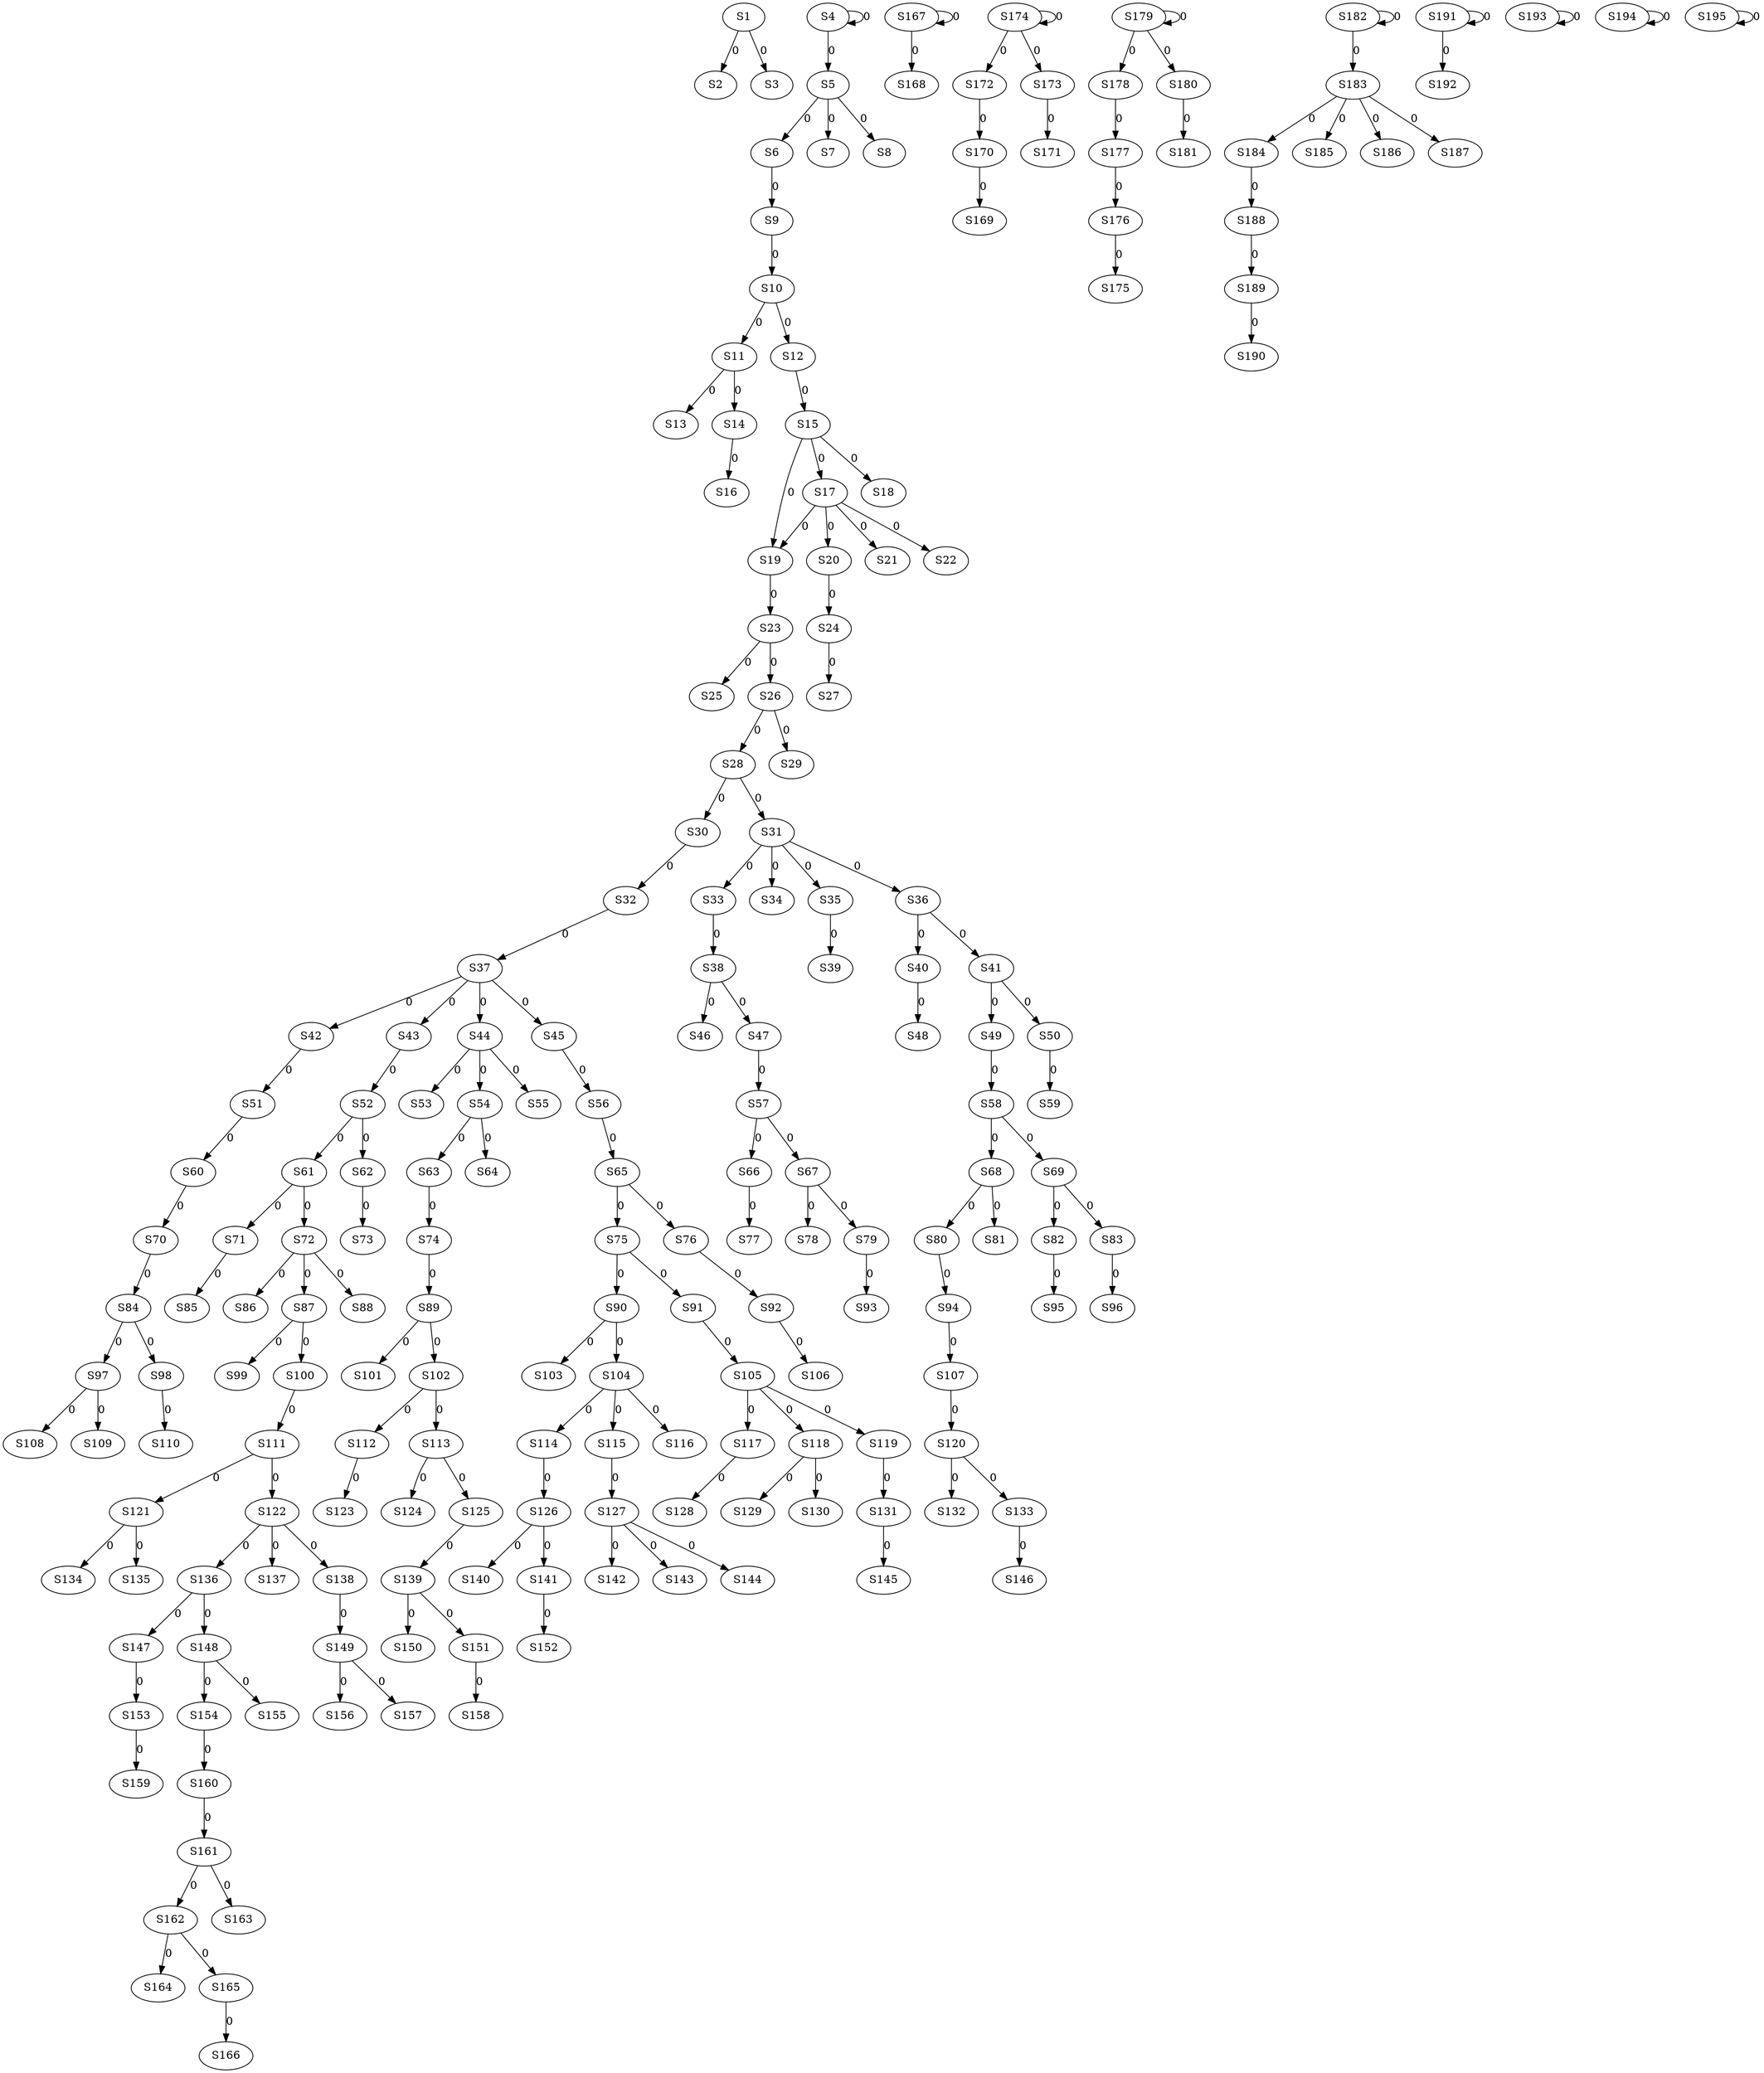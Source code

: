 strict digraph {
	S1 -> S2 [ label = 0 ];
	S1 -> S3 [ label = 0 ];
	S4 -> S4 [ label = 0 ];
	S4 -> S5 [ label = 0 ];
	S5 -> S6 [ label = 0 ];
	S5 -> S7 [ label = 0 ];
	S5 -> S8 [ label = 0 ];
	S6 -> S9 [ label = 0 ];
	S9 -> S10 [ label = 0 ];
	S10 -> S11 [ label = 0 ];
	S10 -> S12 [ label = 0 ];
	S11 -> S13 [ label = 0 ];
	S11 -> S14 [ label = 0 ];
	S12 -> S15 [ label = 0 ];
	S14 -> S16 [ label = 0 ];
	S15 -> S17 [ label = 0 ];
	S15 -> S18 [ label = 0 ];
	S17 -> S19 [ label = 0 ];
	S17 -> S20 [ label = 0 ];
	S17 -> S21 [ label = 0 ];
	S17 -> S22 [ label = 0 ];
	S19 -> S23 [ label = 0 ];
	S20 -> S24 [ label = 0 ];
	S23 -> S25 [ label = 0 ];
	S23 -> S26 [ label = 0 ];
	S24 -> S27 [ label = 0 ];
	S26 -> S28 [ label = 0 ];
	S26 -> S29 [ label = 0 ];
	S28 -> S30 [ label = 0 ];
	S28 -> S31 [ label = 0 ];
	S30 -> S32 [ label = 0 ];
	S31 -> S33 [ label = 0 ];
	S31 -> S34 [ label = 0 ];
	S31 -> S35 [ label = 0 ];
	S31 -> S36 [ label = 0 ];
	S32 -> S37 [ label = 0 ];
	S33 -> S38 [ label = 0 ];
	S35 -> S39 [ label = 0 ];
	S36 -> S40 [ label = 0 ];
	S36 -> S41 [ label = 0 ];
	S37 -> S42 [ label = 0 ];
	S37 -> S43 [ label = 0 ];
	S37 -> S44 [ label = 0 ];
	S37 -> S45 [ label = 0 ];
	S38 -> S46 [ label = 0 ];
	S38 -> S47 [ label = 0 ];
	S40 -> S48 [ label = 0 ];
	S41 -> S49 [ label = 0 ];
	S41 -> S50 [ label = 0 ];
	S42 -> S51 [ label = 0 ];
	S43 -> S52 [ label = 0 ];
	S44 -> S53 [ label = 0 ];
	S44 -> S54 [ label = 0 ];
	S44 -> S55 [ label = 0 ];
	S45 -> S56 [ label = 0 ];
	S47 -> S57 [ label = 0 ];
	S49 -> S58 [ label = 0 ];
	S50 -> S59 [ label = 0 ];
	S51 -> S60 [ label = 0 ];
	S52 -> S61 [ label = 0 ];
	S52 -> S62 [ label = 0 ];
	S54 -> S63 [ label = 0 ];
	S54 -> S64 [ label = 0 ];
	S56 -> S65 [ label = 0 ];
	S57 -> S66 [ label = 0 ];
	S57 -> S67 [ label = 0 ];
	S58 -> S68 [ label = 0 ];
	S58 -> S69 [ label = 0 ];
	S60 -> S70 [ label = 0 ];
	S61 -> S71 [ label = 0 ];
	S61 -> S72 [ label = 0 ];
	S62 -> S73 [ label = 0 ];
	S63 -> S74 [ label = 0 ];
	S65 -> S75 [ label = 0 ];
	S65 -> S76 [ label = 0 ];
	S66 -> S77 [ label = 0 ];
	S67 -> S78 [ label = 0 ];
	S67 -> S79 [ label = 0 ];
	S68 -> S80 [ label = 0 ];
	S68 -> S81 [ label = 0 ];
	S69 -> S82 [ label = 0 ];
	S69 -> S83 [ label = 0 ];
	S70 -> S84 [ label = 0 ];
	S71 -> S85 [ label = 0 ];
	S72 -> S86 [ label = 0 ];
	S72 -> S87 [ label = 0 ];
	S72 -> S88 [ label = 0 ];
	S74 -> S89 [ label = 0 ];
	S75 -> S90 [ label = 0 ];
	S75 -> S91 [ label = 0 ];
	S76 -> S92 [ label = 0 ];
	S79 -> S93 [ label = 0 ];
	S80 -> S94 [ label = 0 ];
	S82 -> S95 [ label = 0 ];
	S83 -> S96 [ label = 0 ];
	S84 -> S97 [ label = 0 ];
	S84 -> S98 [ label = 0 ];
	S87 -> S99 [ label = 0 ];
	S87 -> S100 [ label = 0 ];
	S89 -> S101 [ label = 0 ];
	S89 -> S102 [ label = 0 ];
	S90 -> S103 [ label = 0 ];
	S90 -> S104 [ label = 0 ];
	S91 -> S105 [ label = 0 ];
	S92 -> S106 [ label = 0 ];
	S94 -> S107 [ label = 0 ];
	S97 -> S108 [ label = 0 ];
	S97 -> S109 [ label = 0 ];
	S98 -> S110 [ label = 0 ];
	S100 -> S111 [ label = 0 ];
	S102 -> S112 [ label = 0 ];
	S102 -> S113 [ label = 0 ];
	S104 -> S114 [ label = 0 ];
	S104 -> S115 [ label = 0 ];
	S104 -> S116 [ label = 0 ];
	S105 -> S117 [ label = 0 ];
	S105 -> S118 [ label = 0 ];
	S105 -> S119 [ label = 0 ];
	S107 -> S120 [ label = 0 ];
	S111 -> S121 [ label = 0 ];
	S111 -> S122 [ label = 0 ];
	S112 -> S123 [ label = 0 ];
	S113 -> S124 [ label = 0 ];
	S113 -> S125 [ label = 0 ];
	S114 -> S126 [ label = 0 ];
	S115 -> S127 [ label = 0 ];
	S117 -> S128 [ label = 0 ];
	S118 -> S129 [ label = 0 ];
	S118 -> S130 [ label = 0 ];
	S119 -> S131 [ label = 0 ];
	S120 -> S132 [ label = 0 ];
	S120 -> S133 [ label = 0 ];
	S121 -> S134 [ label = 0 ];
	S121 -> S135 [ label = 0 ];
	S122 -> S136 [ label = 0 ];
	S122 -> S137 [ label = 0 ];
	S122 -> S138 [ label = 0 ];
	S125 -> S139 [ label = 0 ];
	S126 -> S140 [ label = 0 ];
	S126 -> S141 [ label = 0 ];
	S127 -> S142 [ label = 0 ];
	S127 -> S143 [ label = 0 ];
	S127 -> S144 [ label = 0 ];
	S131 -> S145 [ label = 0 ];
	S133 -> S146 [ label = 0 ];
	S136 -> S147 [ label = 0 ];
	S136 -> S148 [ label = 0 ];
	S138 -> S149 [ label = 0 ];
	S139 -> S150 [ label = 0 ];
	S139 -> S151 [ label = 0 ];
	S141 -> S152 [ label = 0 ];
	S147 -> S153 [ label = 0 ];
	S148 -> S154 [ label = 0 ];
	S148 -> S155 [ label = 0 ];
	S149 -> S156 [ label = 0 ];
	S149 -> S157 [ label = 0 ];
	S151 -> S158 [ label = 0 ];
	S153 -> S159 [ label = 0 ];
	S154 -> S160 [ label = 0 ];
	S160 -> S161 [ label = 0 ];
	S161 -> S162 [ label = 0 ];
	S161 -> S163 [ label = 0 ];
	S162 -> S164 [ label = 0 ];
	S162 -> S165 [ label = 0 ];
	S165 -> S166 [ label = 0 ];
	S167 -> S167 [ label = 0 ];
	S167 -> S168 [ label = 0 ];
	S170 -> S169 [ label = 0 ];
	S172 -> S170 [ label = 0 ];
	S173 -> S171 [ label = 0 ];
	S174 -> S172 [ label = 0 ];
	S174 -> S173 [ label = 0 ];
	S174 -> S174 [ label = 0 ];
	S176 -> S175 [ label = 0 ];
	S177 -> S176 [ label = 0 ];
	S178 -> S177 [ label = 0 ];
	S179 -> S178 [ label = 0 ];
	S179 -> S179 [ label = 0 ];
	S179 -> S180 [ label = 0 ];
	S180 -> S181 [ label = 0 ];
	S182 -> S182 [ label = 0 ];
	S182 -> S183 [ label = 0 ];
	S183 -> S184 [ label = 0 ];
	S183 -> S185 [ label = 0 ];
	S183 -> S186 [ label = 0 ];
	S183 -> S187 [ label = 0 ];
	S184 -> S188 [ label = 0 ];
	S188 -> S189 [ label = 0 ];
	S189 -> S190 [ label = 0 ];
	S191 -> S191 [ label = 0 ];
	S191 -> S192 [ label = 0 ];
	S193 -> S193 [ label = 0 ];
	S194 -> S194 [ label = 0 ];
	S195 -> S195 [ label = 0 ];
	S15 -> S19 [ label = 0 ];
}